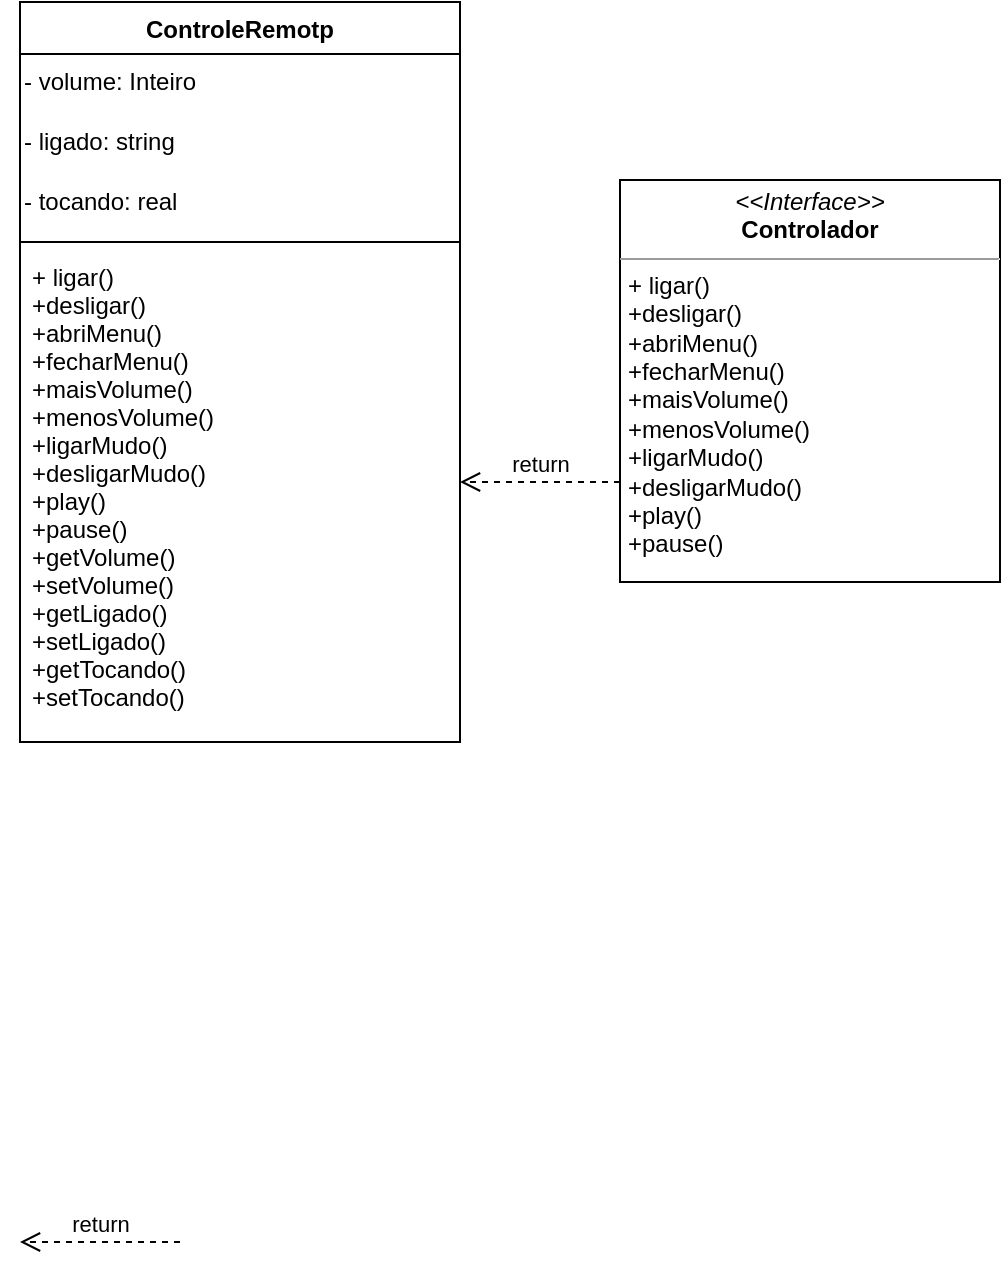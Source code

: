 <mxfile version="11.1.4" type="device"><diagram id="jnCuMBSSJq8E-M6sz3Yp" name="Page-1"><mxGraphModel dx="460" dy="701" grid="1" gridSize="10" guides="1" tooltips="1" connect="1" arrows="1" fold="1" page="1" pageScale="1" pageWidth="850" pageHeight="1100" math="0" shadow="0"><root><mxCell id="0"/><mxCell id="1" parent="0"/><mxCell id="kmoWhKqySJGeLkl8TZrD-1" value="ControleRemotp" style="swimlane;fontStyle=1;align=center;verticalAlign=top;childLayout=stackLayout;horizontal=1;startSize=26;horizontalStack=0;resizeParent=1;resizeParentMax=0;resizeLast=0;collapsible=1;marginBottom=0;" vertex="1" parent="1"><mxGeometry x="70" y="120" width="220" height="370" as="geometry"/></mxCell><mxCell id="kmoWhKqySJGeLkl8TZrD-8" value="- volume: Inteiro" style="text;html=1;" vertex="1" parent="kmoWhKqySJGeLkl8TZrD-1"><mxGeometry y="26" width="220" height="30" as="geometry"/></mxCell><mxCell id="kmoWhKqySJGeLkl8TZrD-5" value="- ligado: string" style="text;html=1;" vertex="1" parent="kmoWhKqySJGeLkl8TZrD-1"><mxGeometry y="56" width="220" height="30" as="geometry"/></mxCell><mxCell id="kmoWhKqySJGeLkl8TZrD-7" value="- tocando: real" style="text;html=1;" vertex="1" parent="kmoWhKqySJGeLkl8TZrD-1"><mxGeometry y="86" width="220" height="30" as="geometry"/></mxCell><mxCell id="kmoWhKqySJGeLkl8TZrD-3" value="" style="line;strokeWidth=1;fillColor=none;align=left;verticalAlign=middle;spacingTop=-1;spacingLeft=3;spacingRight=3;rotatable=0;labelPosition=right;points=[];portConstraint=eastwest;" vertex="1" parent="kmoWhKqySJGeLkl8TZrD-1"><mxGeometry y="116" width="220" height="8" as="geometry"/></mxCell><mxCell id="kmoWhKqySJGeLkl8TZrD-11" value="+ ligar()&#10;+desligar()&#10;+abriMenu()&#10;+fecharMenu()&#10;+maisVolume()&#10;+menosVolume()&#10;+ligarMudo()&#10;+desligarMudo()&#10;+play()&#10;+pause()&#10;+getVolume()&#10;+setVolume()&#10;+getLigado()&#10;+setLigado()&#10;+getTocando()&#10;+setTocando()" style="text;strokeColor=none;fillColor=none;align=left;verticalAlign=top;spacingLeft=4;spacingRight=4;overflow=hidden;rotatable=0;points=[[0,0.5],[1,0.5]];portConstraint=eastwest;" vertex="1" parent="kmoWhKqySJGeLkl8TZrD-1"><mxGeometry y="124" width="220" height="246" as="geometry"/></mxCell><mxCell id="kmoWhKqySJGeLkl8TZrD-32" value="&lt;p style=&quot;margin: 0px ; margin-top: 4px ; text-align: center&quot;&gt;&lt;i&gt;&amp;lt;&amp;lt;Interface&amp;gt;&amp;gt;&lt;/i&gt;&lt;br&gt;&lt;b&gt;Controlador&lt;/b&gt;&lt;/p&gt;&lt;hr size=&quot;1&quot;&gt;&lt;p style=&quot;margin: 0px ; margin-left: 4px&quot;&gt;+ ligar()&lt;/p&gt;&lt;p style=&quot;margin: 0px ; margin-left: 4px&quot;&gt;+desligar()&lt;/p&gt;&lt;p style=&quot;margin: 0px ; margin-left: 4px&quot;&gt;+abriMenu()&lt;/p&gt;&lt;p style=&quot;margin: 0px ; margin-left: 4px&quot;&gt;+fecharMenu()&lt;/p&gt;&lt;p style=&quot;margin: 0px ; margin-left: 4px&quot;&gt;+maisVolume()&lt;/p&gt;&lt;p style=&quot;margin: 0px ; margin-left: 4px&quot;&gt;+menosVolume()&lt;/p&gt;&lt;p style=&quot;margin: 0px ; margin-left: 4px&quot;&gt;+ligarMudo()&lt;/p&gt;&lt;p style=&quot;margin: 0px ; margin-left: 4px&quot;&gt;+desligarMudo()&lt;/p&gt;&lt;p style=&quot;margin: 0px ; margin-left: 4px&quot;&gt;+play()&lt;/p&gt;&lt;p style=&quot;margin: 0px ; margin-left: 4px&quot;&gt;+pause()&lt;/p&gt;" style="verticalAlign=top;align=left;overflow=fill;fontSize=12;fontFamily=Helvetica;html=1;" vertex="1" parent="1"><mxGeometry x="370" y="209" width="190" height="201" as="geometry"/></mxCell><mxCell id="kmoWhKqySJGeLkl8TZrD-34" value="return" style="html=1;verticalAlign=bottom;endArrow=open;dashed=1;endSize=8;shadow=0;" edge="1" parent="1"><mxGeometry relative="1" as="geometry"><mxPoint x="150" y="740" as="sourcePoint"/><mxPoint x="70" y="740" as="targetPoint"/></mxGeometry></mxCell><mxCell id="kmoWhKqySJGeLkl8TZrD-35" value="return" style="html=1;verticalAlign=bottom;endArrow=open;dashed=1;endSize=8;shadow=0;" edge="1" parent="1"><mxGeometry relative="1" as="geometry"><mxPoint x="370" y="360" as="sourcePoint"/><mxPoint x="290" y="360" as="targetPoint"/></mxGeometry></mxCell></root></mxGraphModel></diagram></mxfile>